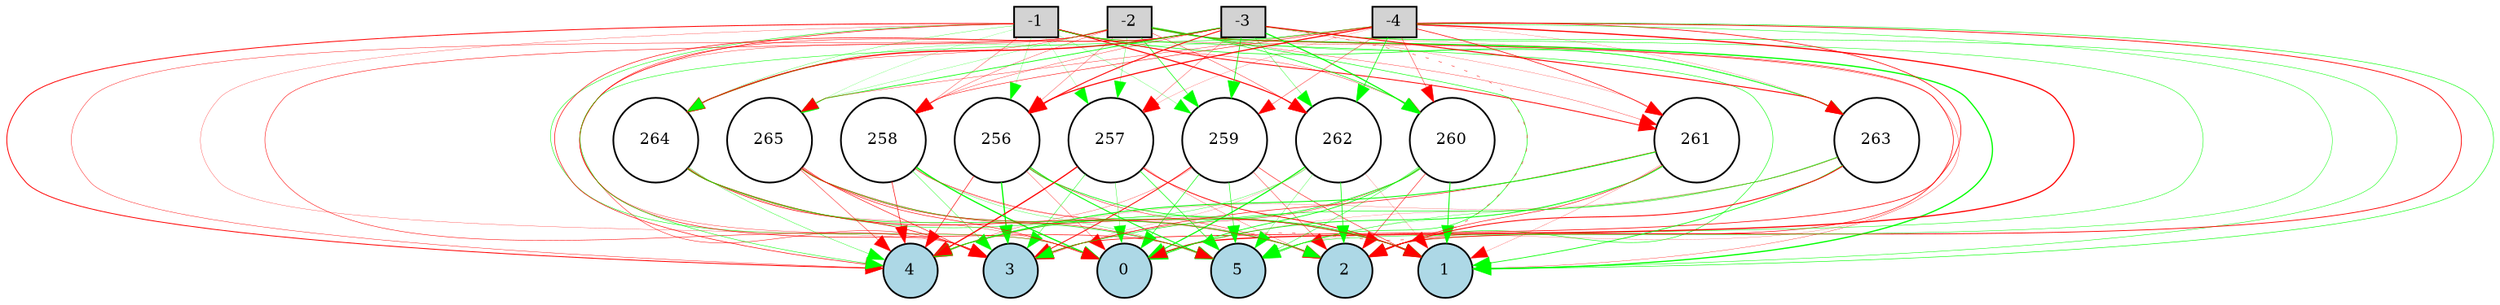 digraph {
	node [fontsize=9 height=0.2 shape=circle width=0.2]
	-1 [fillcolor=lightgray shape=box style=filled]
	-2 [fillcolor=lightgray shape=box style=filled]
	-3 [fillcolor=lightgray shape=box style=filled]
	-4 [fillcolor=lightgray shape=box style=filled]
	0 [fillcolor=lightblue style=filled]
	1 [fillcolor=lightblue style=filled]
	2 [fillcolor=lightblue style=filled]
	3 [fillcolor=lightblue style=filled]
	4 [fillcolor=lightblue style=filled]
	5 [fillcolor=lightblue style=filled]
	256 [fillcolor=white style=filled]
	257 [fillcolor=white style=filled]
	258 [fillcolor=white style=filled]
	259 [fillcolor=white style=filled]
	260 [fillcolor=white style=filled]
	261 [fillcolor=white style=filled]
	262 [fillcolor=white style=filled]
	263 [fillcolor=white style=filled]
	264 [fillcolor=white style=filled]
	265 [fillcolor=white style=filled]
	-1 -> 256 [color=green penwidth=0.13489678737119018 style=solid]
	-1 -> 257 [color=green penwidth=0.1073246706916017 style=solid]
	-1 -> 258 [color=red penwidth=0.18540436084983336 style=solid]
	-1 -> 259 [color=green penwidth=0.1436061197172504 style=solid]
	-1 -> 260 [color=red penwidth=0.19277760232049282 style=solid]
	-1 -> 261 [color=red penwidth=0.4982088599424027 style=solid]
	-1 -> 262 [color=red penwidth=0.6168947385202177 style=solid]
	-1 -> 263 [color=green penwidth=0.3599352203876981 style=solid]
	-1 -> 264 [color=green penwidth=0.16425898684930618 style=solid]
	-1 -> 265 [color=green penwidth=0.10719147776135218 style=solid]
	-2 -> 256 [color=red penwidth=0.17234825251488906 style=solid]
	-2 -> 257 [color=green penwidth=0.16919008944805636 style=solid]
	-2 -> 258 [color=red penwidth=0.18414687405153124 style=solid]
	-2 -> 259 [color=green penwidth=0.36286492004914295 style=solid]
	-2 -> 260 [color=green penwidth=0.37171433149776656 style=solid]
	-2 -> 261 [color=red penwidth=0.18225942461337463 style=solid]
	-2 -> 262 [color=red penwidth=0.224074552048953 style=solid]
	-2 -> 263 [color=green penwidth=0.248785744736416 style=solid]
	-2 -> 264 [color=red penwidth=0.2071511154315112 style=solid]
	-2 -> 265 [color=green penwidth=0.13534546206522619 style=solid]
	-3 -> 256 [color=red penwidth=0.5530459772413725 style=solid]
	-3 -> 257 [color=red penwidth=0.17464956788365654 style=solid]
	-3 -> 258 [color=red penwidth=0.19090656413165266 style=solid]
	-3 -> 259 [color=green penwidth=0.428096861542019 style=solid]
	-3 -> 260 [color=green penwidth=0.6599927429430963 style=solid]
	-3 -> 261 [color=red penwidth=0.128395168404248 style=solid]
	-3 -> 262 [color=green penwidth=0.19759754530410734 style=solid]
	-3 -> 263 [color=red penwidth=0.5600424236365245 style=solid]
	-3 -> 264 [color=red penwidth=0.695427429829726 style=solid]
	-3 -> 265 [color=green penwidth=0.4258501485476269 style=solid]
	-4 -> 256 [color=red penwidth=0.6416652249496725 style=solid]
	-4 -> 257 [color=red penwidth=0.11328258613671616 style=solid]
	-4 -> 258 [color=red penwidth=0.28293227572758495 style=solid]
	-4 -> 259 [color=red penwidth=0.22335514809693602 style=solid]
	-4 -> 260 [color=red penwidth=0.22307662759731484 style=solid]
	-4 -> 261 [color=red penwidth=0.382221658161775 style=solid]
	-4 -> 262 [color=green penwidth=0.4159228390535604 style=solid]
	-4 -> 263 [color=red penwidth=0.1130287884411942 style=solid]
	-4 -> 264 [color=green penwidth=0.14806561434134569 style=solid]
	-4 -> 265 [color=red penwidth=0.199080649710134 style=solid]
	256 -> 0 [color=red penwidth=0.18121855868380354 style=solid]
	256 -> 1 [color=green penwidth=0.40737383855822484 style=solid]
	256 -> 2 [color=red penwidth=0.25152026831713237 style=solid]
	256 -> 3 [color=green penwidth=0.7061828858585261 style=solid]
	256 -> 4 [color=red penwidth=0.3348061140877472 style=solid]
	256 -> 5 [color=green penwidth=0.5467735089486683 style=solid]
	257 -> 0 [color=green penwidth=0.1972916903047357 style=solid]
	257 -> 1 [color=red penwidth=0.4911132632882098 style=solid]
	257 -> 2 [color=red penwidth=0.157706788332661 style=solid]
	257 -> 3 [color=green penwidth=0.2421916405671492 style=solid]
	257 -> 4 [color=red penwidth=0.6984489863146602 style=solid]
	257 -> 5 [color=green penwidth=0.3502584704197552 style=solid]
	258 -> 0 [color=green penwidth=0.7029076986156154 style=solid]
	258 -> 1 [color=red penwidth=0.23295388095716746 style=solid]
	258 -> 2 [color=red penwidth=0.1469222621375158 style=solid]
	258 -> 3 [color=green penwidth=0.21240218796181504 style=solid]
	258 -> 4 [color=red penwidth=0.34443725536586456 style=solid]
	258 -> 5 [color=green penwidth=0.1789941905785409 style=solid]
	259 -> 0 [color=green penwidth=0.3404268356072553 style=solid]
	259 -> 1 [color=red penwidth=0.2882113571561201 style=solid]
	259 -> 2 [color=red penwidth=0.2182064304372028 style=solid]
	259 -> 3 [color=red penwidth=0.5021941105414722 style=solid]
	259 -> 4 [color=red penwidth=0.1637733597504774 style=solid]
	259 -> 5 [color=green penwidth=0.32140100005455985 style=solid]
	260 -> 0 [color=green penwidth=0.4354722955339305 style=solid]
	260 -> 1 [color=green penwidth=0.5188971457953161 style=solid]
	260 -> 2 [color=red penwidth=0.2858603922700278 style=solid]
	260 -> 3 [color=red penwidth=0.2188147362452863 style=solid]
	260 -> 4 [color=green penwidth=0.3849111204408111 style=solid]
	260 -> 5 [color=green penwidth=0.24894112381262798 style=solid]
	261 -> 0 [color=green penwidth=0.4406043859693577 style=solid]
	261 -> 1 [color=red penwidth=0.12268688871392251 style=solid]
	261 -> 2 [color=red penwidth=0.32587270448903266 style=solid]
	261 -> 3 [color=red penwidth=0.3318549505443571 style=solid]
	261 -> 4 [color=green penwidth=0.5100719821575403 style=solid]
	261 -> 5 [color=green penwidth=0.13662404820476143 style=solid]
	262 -> 0 [color=green penwidth=0.6339903486367459 style=solid]
	262 -> 1 [color=red penwidth=0.10678859281744575 style=solid]
	262 -> 2 [color=green penwidth=0.3869261537488915 style=solid]
	262 -> 3 [color=red penwidth=0.10349062579021649 style=solid]
	262 -> 4 [color=green penwidth=0.19177804812678115 style=solid]
	262 -> 5 [color=green penwidth=0.1650922613630094 style=solid]
	263 -> 0 [color=red penwidth=0.10734521123876097 style=solid]
	263 -> 1 [color=green penwidth=0.42804405949947666 style=solid]
	263 -> 2 [color=red penwidth=0.5169915087053161 style=solid]
	263 -> 3 [color=green penwidth=0.32011243029974 style=solid]
	263 -> 4 [color=red penwidth=0.12126672804218751 style=solid]
	263 -> 5 [color=green penwidth=0.19507695758594484 style=solid]
	264 -> 0 [color=red penwidth=0.17061631505825048 style=solid]
	264 -> 1 [color=green penwidth=0.27457853141999644 style=solid]
	264 -> 2 [color=red penwidth=0.41228436330843976 style=solid]
	264 -> 3 [color=red penwidth=0.37548518354304017 style=solid]
	264 -> 4 [color=green penwidth=0.2078781183845994 style=solid]
	264 -> 5 [color=green penwidth=0.3360152372286923 style=solid]
	265 -> 0 [color=red penwidth=0.3138318956006516 style=solid]
	265 -> 1 [color=red penwidth=0.29725611463949253 style=solid]
	265 -> 2 [color=green penwidth=0.33129291387476634 style=solid]
	265 -> 3 [color=red penwidth=0.3190924639140533 style=solid]
	265 -> 4 [color=red penwidth=0.24701464507919105 style=solid]
	265 -> 5 [color=red penwidth=0.2857204239474369 style=solid]
	-1 -> 0 [color=green penwidth=0.28903254340922824 style=solid]
	-1 -> 1 [color=red penwidth=0.17693262420104572 style=solid]
	-1 -> 2 [color=green penwidth=0.30693773338336605 style=solid]
	-1 -> 3 [color=red penwidth=0.14908967288371877 style=solid]
	-1 -> 4 [color=red penwidth=0.49445971510195885 style=solid]
	-1 -> 5 [color=red penwidth=0.3438206953857207 style=solid]
	-2 -> 0 [color=red penwidth=0.19523865147781155 style=solid]
	-2 -> 1 [color=green penwidth=0.7248350223644496 style=solid]
	-2 -> 2 [color=red penwidth=0.3274654208961971 style=solid]
	-2 -> 3 [color=red penwidth=0.2770203505025557 style=solid]
	-2 -> 4 [color=red penwidth=0.22430758671449164 style=solid]
	-2 -> 5 [color=green penwidth=0.32719968661361565 style=solid]
	-3 -> 0 [color=red penwidth=0.2510001827085925 style=dotted]
	-3 -> 1 [color=green penwidth=0.2651738870547852 style=solid]
	-3 -> 2 [color=green penwidth=0.2638945932308028 style=solid]
	-3 -> 3 [color=red penwidth=0.2557902100439843 style=solid]
	-3 -> 4 [color=red penwidth=0.3449688878008319 style=solid]
	-3 -> 5 [color=red penwidth=0.1111073702960354 style=solid]
	-4 -> 0 [color=red penwidth=0.6805800031057853 style=solid]
	-4 -> 1 [color=green penwidth=0.31269338067818897 style=solid]
	-4 -> 2 [color=red penwidth=0.4529993245986783 style=solid]
	-4 -> 3 [color=red penwidth=0.40312039868395555 style=solid]
	-4 -> 4 [color=green penwidth=0.28221221537296337 style=solid]
	-4 -> 5 [color=green penwidth=0.24670869443188445 style=solid]
}
